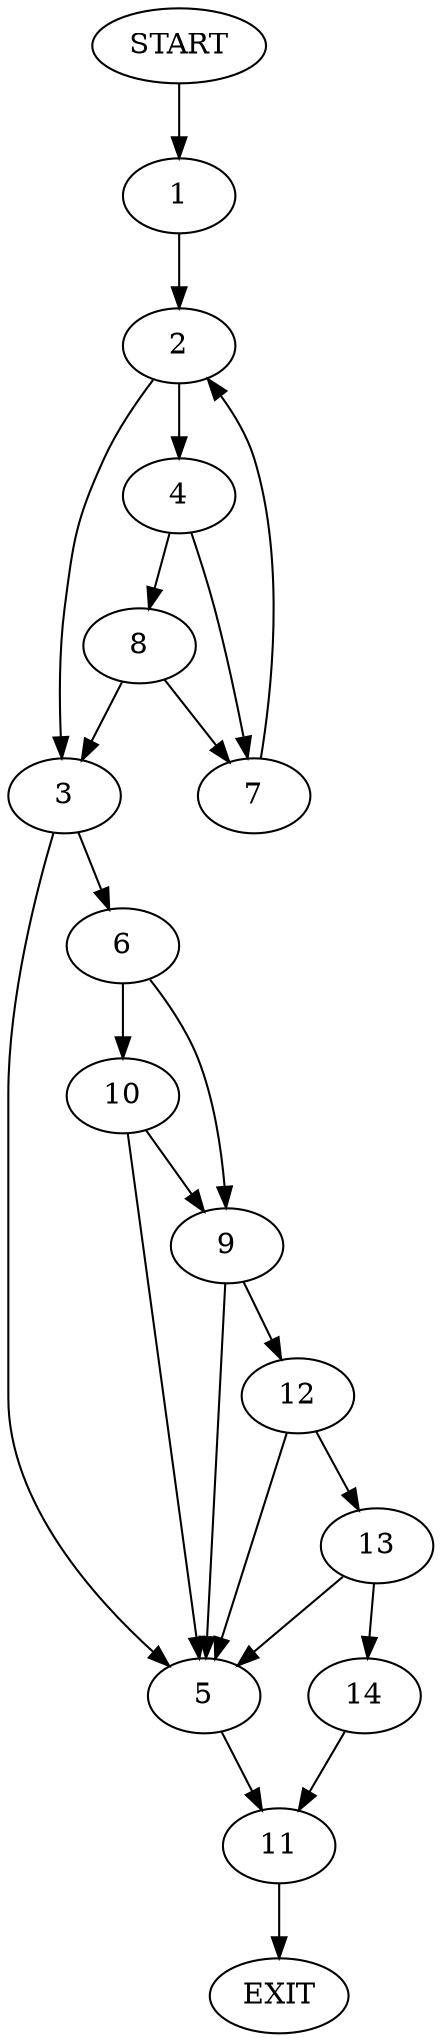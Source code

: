 digraph {
0 [label="START"];
1;
2;
3;
4;
5;
6;
7;
8;
9;
10;
11;
12;
13;
14;
15 [label="EXIT"];
0 -> 1;
1 -> 2;
2 -> 3;
2 -> 4;
3 -> 5;
3 -> 6;
4 -> 7;
4 -> 8;
7 -> 2;
8 -> 7;
8 -> 3;
6 -> 9;
6 -> 10;
5 -> 11;
10 -> 9;
10 -> 5;
9 -> 12;
9 -> 5;
12 -> 5;
12 -> 13;
13 -> 14;
13 -> 5;
14 -> 11;
11 -> 15;
}